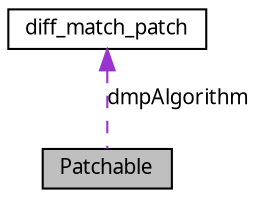 digraph G
{
  edge [fontname="FreeSans.ttf",fontsize="10",labelfontname="FreeSans.ttf",labelfontsize="10"];
  node [fontname="FreeSans.ttf",fontsize="10",shape=record];
  Node1 [label="Patchable",height=0.2,width=0.4,color="black", fillcolor="grey75", style="filled" fontcolor="black"];
  Node2 -> Node1 [dir=back,color="darkorchid3",fontsize="10",style="dashed",label="dmpAlgorithm",fontname="FreeSans.ttf"];
  Node2 [label="diff_match_patch",height=0.2,width=0.4,color="black", fillcolor="white", style="filled",URL="$classdiff__match__patch.html"];
}
